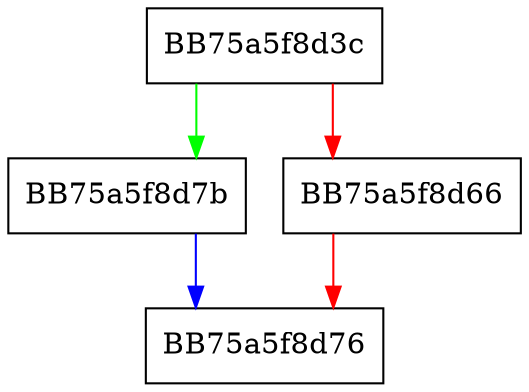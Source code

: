 digraph addFilter {
  node [shape="box"];
  graph [splines=ortho];
  BB75a5f8d3c -> BB75a5f8d7b [color="green"];
  BB75a5f8d3c -> BB75a5f8d66 [color="red"];
  BB75a5f8d66 -> BB75a5f8d76 [color="red"];
  BB75a5f8d7b -> BB75a5f8d76 [color="blue"];
}